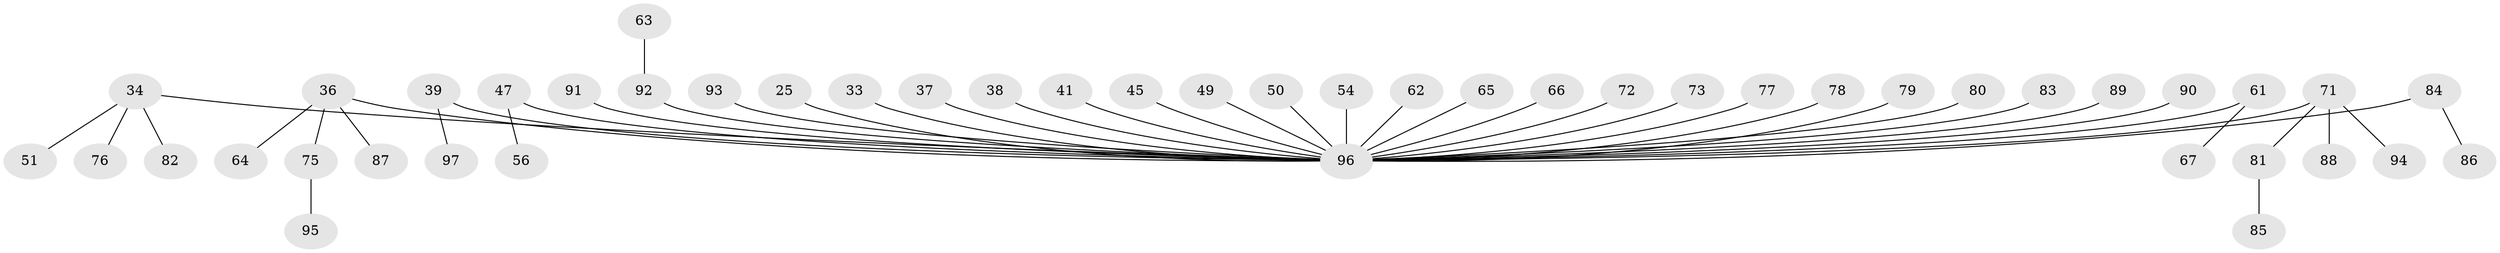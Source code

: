 // original degree distribution, {6: 0.030927835051546393, 5: 0.061855670103092786, 4: 0.061855670103092786, 1: 0.5567010309278351, 2: 0.18556701030927836, 3: 0.10309278350515463}
// Generated by graph-tools (version 1.1) at 2025/55/03/04/25 21:55:55]
// undirected, 48 vertices, 47 edges
graph export_dot {
graph [start="1"]
  node [color=gray90,style=filled];
  25;
  33;
  34;
  36;
  37;
  38;
  39;
  41;
  45;
  47;
  49;
  50;
  51;
  54;
  56;
  61;
  62;
  63;
  64;
  65;
  66;
  67;
  71 [super="+70"];
  72;
  73;
  75;
  76;
  77;
  78;
  79;
  80;
  81;
  82;
  83;
  84;
  85;
  86;
  87;
  88;
  89;
  90;
  91;
  92 [super="+20+31+57+43"];
  93;
  94;
  95;
  96 [super="+29+46+74+16+23+21+69+32+9+17+24"];
  97;
  25 -- 96;
  33 -- 96;
  34 -- 51;
  34 -- 76;
  34 -- 82;
  34 -- 96;
  36 -- 64;
  36 -- 75;
  36 -- 87;
  36 -- 96;
  37 -- 96;
  38 -- 96;
  39 -- 97;
  39 -- 96;
  41 -- 96;
  45 -- 96;
  47 -- 56;
  47 -- 96;
  49 -- 96;
  50 -- 96;
  54 -- 96;
  61 -- 67;
  61 -- 96;
  62 -- 96;
  63 -- 92;
  65 -- 96;
  66 -- 96;
  71 -- 96;
  71 -- 81;
  71 -- 88;
  71 -- 94;
  72 -- 96;
  73 -- 96;
  75 -- 95;
  77 -- 96;
  78 -- 96;
  79 -- 96;
  80 -- 96;
  81 -- 85;
  83 -- 96;
  84 -- 86;
  84 -- 96;
  89 -- 96;
  90 -- 96;
  91 -- 96;
  92 -- 96;
  93 -- 96;
}
